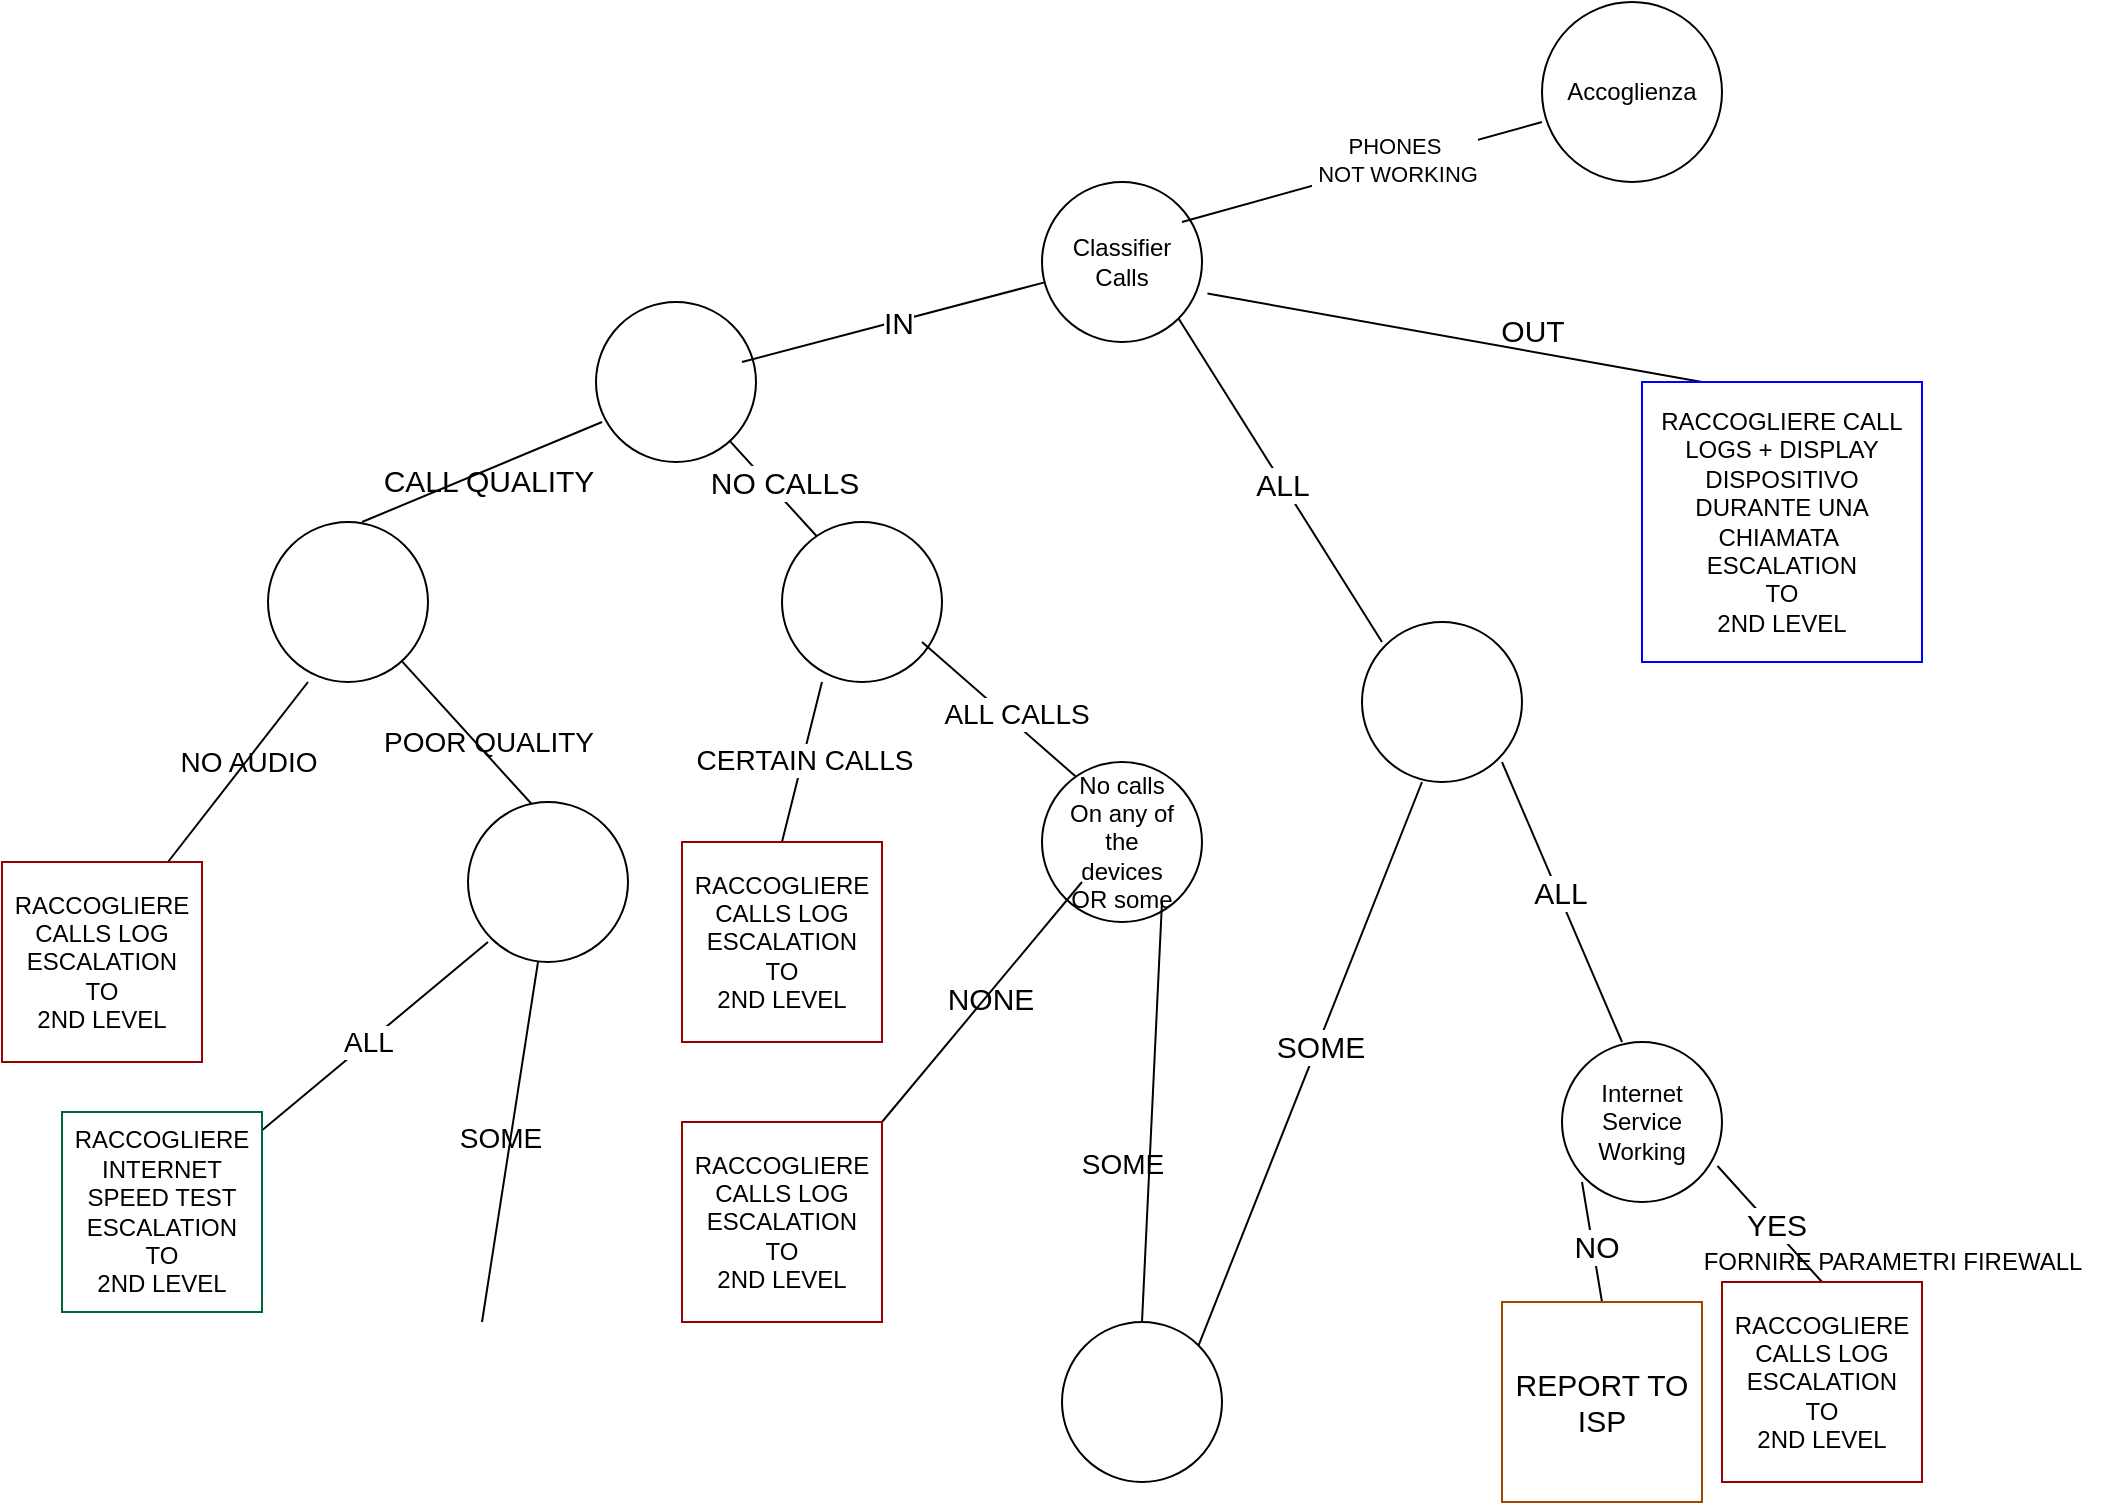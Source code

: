 <mxfile version="26.1.1">
  <diagram name="Pagina-1" id="xXN1keMJTsimZvRvfmzJ">
    <mxGraphModel dx="2620" dy="943" grid="1" gridSize="10" guides="1" tooltips="1" connect="1" arrows="1" fold="1" page="1" pageScale="1" pageWidth="827" pageHeight="1169" math="0" shadow="0">
      <root>
        <mxCell id="0" />
        <mxCell id="1" parent="0" />
        <mxCell id="oTNWS6xz9wXN6uvySlti-1" value="Accoglienza" style="ellipse;whiteSpace=wrap;html=1;aspect=fixed;" vertex="1" parent="1">
          <mxGeometry x="-20" y="10" width="90" height="90" as="geometry" />
        </mxCell>
        <mxCell id="oTNWS6xz9wXN6uvySlti-3" value="Classifier &lt;br&gt;&lt;div&gt;Calls&lt;/div&gt;" style="ellipse;whiteSpace=wrap;html=1;aspect=fixed;" vertex="1" parent="1">
          <mxGeometry x="-270" y="100" width="80" height="80" as="geometry" />
        </mxCell>
        <mxCell id="oTNWS6xz9wXN6uvySlti-4" value="" style="endArrow=none;html=1;rounded=0;" edge="1" parent="1">
          <mxGeometry width="50" height="50" relative="1" as="geometry">
            <mxPoint x="-200" y="120" as="sourcePoint" />
            <mxPoint x="-20" y="70" as="targetPoint" />
          </mxGeometry>
        </mxCell>
        <mxCell id="oTNWS6xz9wXN6uvySlti-5" value="&lt;div&gt;PHONES&lt;/div&gt;&lt;div&gt;&amp;nbsp;NOT WORKING&lt;/div&gt;" style="edgeLabel;html=1;align=center;verticalAlign=middle;resizable=0;points=[];" vertex="1" connectable="0" parent="oTNWS6xz9wXN6uvySlti-4">
          <mxGeometry x="0.182" y="2" relative="1" as="geometry">
            <mxPoint as="offset" />
          </mxGeometry>
        </mxCell>
        <mxCell id="oTNWS6xz9wXN6uvySlti-6" value="&lt;div&gt;&lt;br&gt;&lt;/div&gt;&lt;div&gt;&lt;br&gt;&lt;/div&gt;" style="edgeLabel;html=1;align=center;verticalAlign=middle;resizable=0;points=[];" vertex="1" connectable="0" parent="oTNWS6xz9wXN6uvySlti-4">
          <mxGeometry x="0.031" y="5" relative="1" as="geometry">
            <mxPoint y="-1" as="offset" />
          </mxGeometry>
        </mxCell>
        <mxCell id="oTNWS6xz9wXN6uvySlti-8" value="" style="ellipse;whiteSpace=wrap;html=1;aspect=fixed;" vertex="1" parent="1">
          <mxGeometry x="-493" y="160" width="80" height="80" as="geometry" />
        </mxCell>
        <mxCell id="oTNWS6xz9wXN6uvySlti-10" value="" style="endArrow=none;html=1;rounded=0;fontSize=20;" edge="1" parent="1" target="oTNWS6xz9wXN6uvySlti-3">
          <mxGeometry width="50" height="50" relative="1" as="geometry">
            <mxPoint x="-420" y="190" as="sourcePoint" />
            <mxPoint x="-330" y="150" as="targetPoint" />
          </mxGeometry>
        </mxCell>
        <mxCell id="oTNWS6xz9wXN6uvySlti-12" value="&lt;font style=&quot;font-size: 15px;&quot;&gt;IN&lt;/font&gt;" style="edgeLabel;html=1;align=center;verticalAlign=middle;resizable=0;points=[];" vertex="1" connectable="0" parent="oTNWS6xz9wXN6uvySlti-10">
          <mxGeometry x="0.03" relative="1" as="geometry">
            <mxPoint as="offset" />
          </mxGeometry>
        </mxCell>
        <mxCell id="oTNWS6xz9wXN6uvySlti-13" value="" style="endArrow=none;html=1;rounded=0;" edge="1" parent="1" source="oTNWS6xz9wXN6uvySlti-8">
          <mxGeometry width="50" height="50" relative="1" as="geometry">
            <mxPoint x="-620" y="270" as="sourcePoint" />
            <mxPoint x="-380" y="280" as="targetPoint" />
          </mxGeometry>
        </mxCell>
        <mxCell id="oTNWS6xz9wXN6uvySlti-15" value="&lt;font style=&quot;font-size: 15px;&quot;&gt;NO CALLS&lt;/font&gt;" style="edgeLabel;html=1;align=center;verticalAlign=middle;resizable=0;points=[];" vertex="1" connectable="0" parent="oTNWS6xz9wXN6uvySlti-13">
          <mxGeometry x="-0.007" y="1" relative="1" as="geometry">
            <mxPoint x="3" y="-4" as="offset" />
          </mxGeometry>
        </mxCell>
        <mxCell id="oTNWS6xz9wXN6uvySlti-14" value="" style="ellipse;whiteSpace=wrap;html=1;aspect=fixed;" vertex="1" parent="1">
          <mxGeometry x="-400" y="270" width="80" height="80" as="geometry" />
        </mxCell>
        <mxCell id="oTNWS6xz9wXN6uvySlti-17" value="" style="endArrow=none;html=1;rounded=0;" edge="1" parent="1">
          <mxGeometry width="50" height="50" relative="1" as="geometry">
            <mxPoint x="-400" y="430" as="sourcePoint" />
            <mxPoint x="-380" y="350" as="targetPoint" />
          </mxGeometry>
        </mxCell>
        <mxCell id="oTNWS6xz9wXN6uvySlti-18" value="&lt;font style=&quot;font-size: 14px;&quot;&gt;CERTAIN CALLS&lt;/font&gt;" style="edgeLabel;html=1;align=center;verticalAlign=middle;resizable=0;points=[];" vertex="1" connectable="0" parent="oTNWS6xz9wXN6uvySlti-17">
          <mxGeometry x="0.045" relative="1" as="geometry">
            <mxPoint as="offset" />
          </mxGeometry>
        </mxCell>
        <mxCell id="oTNWS6xz9wXN6uvySlti-19" value="RACCOGLIERE CALLS LOG&lt;br&gt;ESCALATION &lt;br&gt;TO&lt;br&gt;2ND LEVEL" style="whiteSpace=wrap;html=1;aspect=fixed;strokeColor=#990000;" vertex="1" parent="1">
          <mxGeometry x="-450" y="430" width="100" height="100" as="geometry" />
        </mxCell>
        <mxCell id="oTNWS6xz9wXN6uvySlti-20" value="" style="endArrow=none;html=1;rounded=0;" edge="1" parent="1">
          <mxGeometry width="50" height="50" relative="1" as="geometry">
            <mxPoint x="-250" y="400" as="sourcePoint" />
            <mxPoint x="-330" y="330" as="targetPoint" />
          </mxGeometry>
        </mxCell>
        <mxCell id="oTNWS6xz9wXN6uvySlti-22" value="&lt;font style=&quot;font-size: 14px;&quot;&gt;ALL CALLS&lt;/font&gt;" style="edgeLabel;html=1;align=center;verticalAlign=middle;resizable=0;points=[];" vertex="1" connectable="0" parent="1">
          <mxGeometry x="-283.014" y="365.797" as="geometry" />
        </mxCell>
        <mxCell id="oTNWS6xz9wXN6uvySlti-23" value="&lt;font style=&quot;font-size: 14px;&quot;&gt;NO AUDIO&lt;/font&gt;" style="edgeLabel;html=1;align=center;verticalAlign=middle;resizable=0;points=[];" vertex="1" connectable="0" parent="1">
          <mxGeometry x="-667.004" y="389.997" as="geometry" />
        </mxCell>
        <mxCell id="oTNWS6xz9wXN6uvySlti-24" value="&lt;font style=&quot;font-size: 14px;&quot;&gt;POOR QUALITY&lt;/font&gt;" style="edgeLabel;html=1;align=center;verticalAlign=middle;resizable=0;points=[];" vertex="1" connectable="0" parent="1">
          <mxGeometry x="-547.004" y="379.997" as="geometry" />
        </mxCell>
        <mxCell id="oTNWS6xz9wXN6uvySlti-25" value="&lt;font style=&quot;font-size: 15px;&quot;&gt;NONE&lt;/font&gt;" style="edgeLabel;html=1;align=center;verticalAlign=middle;resizable=0;points=[];" vertex="1" connectable="0" parent="1">
          <mxGeometry x="-280.004" y="519.997" as="geometry">
            <mxPoint x="-16" y="-12" as="offset" />
          </mxGeometry>
        </mxCell>
        <mxCell id="oTNWS6xz9wXN6uvySlti-26" value="&lt;font style=&quot;font-size: 14px;&quot;&gt;SOME&lt;/font&gt;" style="edgeLabel;html=1;align=center;verticalAlign=middle;resizable=0;points=[];" vertex="1" connectable="0" parent="1">
          <mxGeometry x="-290.004" y="614.997" as="geometry">
            <mxPoint x="60" y="-24" as="offset" />
          </mxGeometry>
        </mxCell>
        <mxCell id="oTNWS6xz9wXN6uvySlti-27" value="&lt;font style=&quot;font-size: 15px;&quot;&gt;OUT&lt;/font&gt;" style="edgeLabel;html=1;align=center;verticalAlign=middle;resizable=0;points=[];" vertex="1" connectable="0" parent="1">
          <mxGeometry x="-150.004" y="219.997" as="geometry">
            <mxPoint x="125" y="-46" as="offset" />
          </mxGeometry>
        </mxCell>
        <mxCell id="oTNWS6xz9wXN6uvySlti-28" value="&lt;font style=&quot;font-size: 15px;&quot;&gt;CALL QUALITY&lt;/font&gt;" style="edgeLabel;html=1;align=center;verticalAlign=middle;resizable=0;points=[];" vertex="1" connectable="0" parent="1">
          <mxGeometry x="-547.004" y="249.997" as="geometry">
            <mxPoint y="-1" as="offset" />
          </mxGeometry>
        </mxCell>
        <mxCell id="oTNWS6xz9wXN6uvySlti-29" value="No calls&lt;br/&gt;On any of&lt;br/&gt;the&lt;br/&gt;devices&lt;br/&gt;OR some" style="ellipse;whiteSpace=wrap;html=1;aspect=fixed;" vertex="1" parent="1">
          <mxGeometry x="-270" y="390" width="80" height="80" as="geometry" />
        </mxCell>
        <mxCell id="oTNWS6xz9wXN6uvySlti-30" value="" style="endArrow=none;html=1;rounded=0;" edge="1" parent="1">
          <mxGeometry width="50" height="50" relative="1" as="geometry">
            <mxPoint x="-350" y="570" as="sourcePoint" />
            <mxPoint x="-250" y="450" as="targetPoint" />
          </mxGeometry>
        </mxCell>
        <mxCell id="oTNWS6xz9wXN6uvySlti-32" value="RACCOGLIERE CALLS LOG&lt;br&gt;ESCALATION &lt;br&gt;TO&lt;br&gt;2ND LEVEL" style="whiteSpace=wrap;html=1;aspect=fixed;strokeColor=#990000;" vertex="1" parent="1">
          <mxGeometry x="-450" y="570" width="100" height="100" as="geometry" />
        </mxCell>
        <mxCell id="oTNWS6xz9wXN6uvySlti-34" value="" style="endArrow=none;html=1;rounded=0;exitX=1;exitY=1;exitDx=0;exitDy=0;" edge="1" parent="1" source="oTNWS6xz9wXN6uvySlti-3">
          <mxGeometry width="50" height="50" relative="1" as="geometry">
            <mxPoint x="-230" y="490" as="sourcePoint" />
            <mxPoint x="-100" y="330" as="targetPoint" />
          </mxGeometry>
        </mxCell>
        <mxCell id="oTNWS6xz9wXN6uvySlti-35" value="" style="ellipse;whiteSpace=wrap;html=1;aspect=fixed;" vertex="1" parent="1">
          <mxGeometry x="-110" y="320" width="80" height="80" as="geometry" />
        </mxCell>
        <mxCell id="oTNWS6xz9wXN6uvySlti-36" value="" style="endArrow=none;html=1;rounded=0;entryX=0.038;entryY=0.75;entryDx=0;entryDy=0;entryPerimeter=0;" edge="1" parent="1" target="oTNWS6xz9wXN6uvySlti-8">
          <mxGeometry width="50" height="50" relative="1" as="geometry">
            <mxPoint x="-610" y="270" as="sourcePoint" />
            <mxPoint x="-829.014" y="210.295" as="targetPoint" />
          </mxGeometry>
        </mxCell>
        <mxCell id="oTNWS6xz9wXN6uvySlti-37" value="" style="ellipse;whiteSpace=wrap;html=1;aspect=fixed;" vertex="1" parent="1">
          <mxGeometry x="-657" y="270" width="80" height="80" as="geometry" />
        </mxCell>
        <mxCell id="oTNWS6xz9wXN6uvySlti-38" value="" style="endArrow=none;html=1;rounded=0;exitX=0.5;exitY=0;exitDx=0;exitDy=0;" edge="1" parent="1" source="oTNWS6xz9wXN6uvySlti-61">
          <mxGeometry width="50" height="50" relative="1" as="geometry">
            <mxPoint x="-150" y="580" as="sourcePoint" />
            <mxPoint x="-210" y="460" as="targetPoint" />
          </mxGeometry>
        </mxCell>
        <mxCell id="oTNWS6xz9wXN6uvySlti-39" value="" style="endArrow=none;html=1;rounded=0;" edge="1" parent="1">
          <mxGeometry width="50" height="50" relative="1" as="geometry">
            <mxPoint x="-707" y="440" as="sourcePoint" />
            <mxPoint x="-637" y="350" as="targetPoint" />
          </mxGeometry>
        </mxCell>
        <mxCell id="oTNWS6xz9wXN6uvySlti-40" value="" style="endArrow=none;html=1;rounded=0;" edge="1" parent="1" target="oTNWS6xz9wXN6uvySlti-37">
          <mxGeometry width="50" height="50" relative="1" as="geometry">
            <mxPoint x="-517" y="420" as="sourcePoint" />
            <mxPoint x="-477" y="420" as="targetPoint" />
          </mxGeometry>
        </mxCell>
        <mxCell id="oTNWS6xz9wXN6uvySlti-42" value="RACCOGLIERE CALLS LOG&lt;br&gt;ESCALATION &lt;br&gt;TO&lt;br&gt;2ND LEVEL" style="whiteSpace=wrap;html=1;aspect=fixed;strokeColor=#990000;" vertex="1" parent="1">
          <mxGeometry x="-790" y="440" width="100" height="100" as="geometry" />
        </mxCell>
        <mxCell id="oTNWS6xz9wXN6uvySlti-43" value="" style="ellipse;whiteSpace=wrap;html=1;aspect=fixed;" vertex="1" parent="1">
          <mxGeometry x="-557" y="410" width="80" height="80" as="geometry" />
        </mxCell>
        <mxCell id="oTNWS6xz9wXN6uvySlti-44" value="" style="endArrow=none;html=1;rounded=0;" edge="1" parent="1">
          <mxGeometry width="50" height="50" relative="1" as="geometry">
            <mxPoint x="-547" y="480" as="sourcePoint" />
            <mxPoint x="-667" y="580" as="targetPoint" />
          </mxGeometry>
        </mxCell>
        <mxCell id="oTNWS6xz9wXN6uvySlti-45" value="RACCOGLIERE INTERNET SPEED TEST&lt;br&gt;ESCALATION &lt;br&gt;TO&lt;br&gt;2ND LEVEL" style="whiteSpace=wrap;html=1;aspect=fixed;labelBorderColor=none;strokeColor=#006633;" vertex="1" parent="1">
          <mxGeometry x="-760" y="565" width="100" height="100" as="geometry" />
        </mxCell>
        <mxCell id="oTNWS6xz9wXN6uvySlti-46" value="&lt;font style=&quot;font-size: 14px;&quot;&gt;ALL&lt;/font&gt;" style="edgeLabel;html=1;align=center;verticalAlign=middle;resizable=0;points=[];" vertex="1" connectable="0" parent="1">
          <mxGeometry x="-607.004" y="529.997" as="geometry" />
        </mxCell>
        <mxCell id="oTNWS6xz9wXN6uvySlti-47" value="&lt;font style=&quot;font-size: 14px;&quot;&gt;SOME&lt;/font&gt;" style="edgeLabel;html=1;align=center;verticalAlign=middle;resizable=0;points=[];" vertex="1" connectable="0" parent="1">
          <mxGeometry x="-517.004" y="589.997" as="geometry">
            <mxPoint x="-24" y="-12" as="offset" />
          </mxGeometry>
        </mxCell>
        <mxCell id="oTNWS6xz9wXN6uvySlti-48" value="" style="endArrow=none;html=1;rounded=0;" edge="1" parent="1">
          <mxGeometry width="50" height="50" relative="1" as="geometry">
            <mxPoint x="-550" y="670" as="sourcePoint" />
            <mxPoint x="-522" y="490" as="targetPoint" />
          </mxGeometry>
        </mxCell>
        <mxCell id="oTNWS6xz9wXN6uvySlti-52" value="" style="endArrow=none;html=1;rounded=0;entryX=1.034;entryY=0.697;entryDx=0;entryDy=0;entryPerimeter=0;" edge="1" parent="1" target="oTNWS6xz9wXN6uvySlti-3">
          <mxGeometry width="50" height="50" relative="1" as="geometry">
            <mxPoint x="60" y="200" as="sourcePoint" />
            <mxPoint x="-110" y="170" as="targetPoint" />
          </mxGeometry>
        </mxCell>
        <mxCell id="oTNWS6xz9wXN6uvySlti-53" value="&lt;font style=&quot;font-size: 15px;&quot;&gt;ALL&lt;/font&gt;" style="edgeLabel;html=1;align=center;verticalAlign=middle;resizable=0;points=[];" vertex="1" connectable="0" parent="oTNWS6xz9wXN6uvySlti-52">
          <mxGeometry x="0.076" y="-4" relative="1" as="geometry">
            <mxPoint x="-78" y="78" as="offset" />
          </mxGeometry>
        </mxCell>
        <mxCell id="oTNWS6xz9wXN6uvySlti-56" value="RACCOGLIERE CALL LOGS + DISPLAY DISPOSITIVO DURANTE UNA CHIAMATA&amp;nbsp; &lt;br&gt;ESCALATION &lt;br&gt;TO&lt;br&gt;2ND LEVEL" style="whiteSpace=wrap;html=1;aspect=fixed;strokeColor=#0000FF;" vertex="1" parent="1">
          <mxGeometry x="30" y="200" width="140" height="140" as="geometry" />
        </mxCell>
        <mxCell id="oTNWS6xz9wXN6uvySlti-57" value="" style="endArrow=none;html=1;rounded=0;exitX=1;exitY=0;exitDx=0;exitDy=0;" edge="1" parent="1" source="oTNWS6xz9wXN6uvySlti-61">
          <mxGeometry width="50" height="50" relative="1" as="geometry">
            <mxPoint x="-130" y="580" as="sourcePoint" />
            <mxPoint x="-80" y="400" as="targetPoint" />
          </mxGeometry>
        </mxCell>
        <mxCell id="oTNWS6xz9wXN6uvySlti-60" value="&lt;font style=&quot;font-size: 15px;&quot;&gt;SOME&lt;/font&gt;" style="edgeLabel;html=1;align=center;verticalAlign=middle;resizable=0;points=[];" vertex="1" connectable="0" parent="oTNWS6xz9wXN6uvySlti-57">
          <mxGeometry x="0.068" y="-1" relative="1" as="geometry">
            <mxPoint as="offset" />
          </mxGeometry>
        </mxCell>
        <mxCell id="oTNWS6xz9wXN6uvySlti-58" value="" style="endArrow=none;html=1;rounded=0;" edge="1" parent="1">
          <mxGeometry width="50" height="50" relative="1" as="geometry">
            <mxPoint x="20" y="530" as="sourcePoint" />
            <mxPoint x="-40" y="390" as="targetPoint" />
          </mxGeometry>
        </mxCell>
        <mxCell id="oTNWS6xz9wXN6uvySlti-59" value="&lt;font style=&quot;font-size: 15px;&quot;&gt;ALL&lt;/font&gt;" style="edgeLabel;html=1;align=center;verticalAlign=middle;resizable=0;points=[];" vertex="1" connectable="0" parent="oTNWS6xz9wXN6uvySlti-58">
          <mxGeometry x="0.072" y="-1" relative="1" as="geometry">
            <mxPoint as="offset" />
          </mxGeometry>
        </mxCell>
        <mxCell id="oTNWS6xz9wXN6uvySlti-61" value="" style="ellipse;whiteSpace=wrap;html=1;aspect=fixed;" vertex="1" parent="1">
          <mxGeometry x="-260" y="670" width="80" height="80" as="geometry" />
        </mxCell>
        <mxCell id="oTNWS6xz9wXN6uvySlti-62" value="Internet&lt;br/&gt;Service&lt;br/&gt;Working" style="ellipse;whiteSpace=wrap;html=1;aspect=fixed;" vertex="1" parent="1">
          <mxGeometry x="-10" y="530" width="80" height="80" as="geometry" />
        </mxCell>
        <mxCell id="oTNWS6xz9wXN6uvySlti-63" value="" style="endArrow=none;html=1;rounded=0;exitX=0.5;exitY=0;exitDx=0;exitDy=0;" edge="1" parent="1" source="oTNWS6xz9wXN6uvySlti-68">
          <mxGeometry width="50" height="50" relative="1" as="geometry">
            <mxPoint x="-50" y="680" as="sourcePoint" />
            <mxPoint y="600" as="targetPoint" />
          </mxGeometry>
        </mxCell>
        <mxCell id="oTNWS6xz9wXN6uvySlti-64" value="&lt;font style=&quot;font-size: 15px;&quot;&gt;NO&lt;/font&gt;" style="edgeLabel;html=1;align=center;verticalAlign=middle;resizable=0;points=[];" vertex="1" connectable="0" parent="oTNWS6xz9wXN6uvySlti-63">
          <mxGeometry x="-0.07" y="-1" relative="1" as="geometry">
            <mxPoint as="offset" />
          </mxGeometry>
        </mxCell>
        <mxCell id="oTNWS6xz9wXN6uvySlti-65" value="" style="endArrow=none;html=1;rounded=0;entryX=0.972;entryY=0.775;entryDx=0;entryDy=0;entryPerimeter=0;" edge="1" parent="1" target="oTNWS6xz9wXN6uvySlti-62">
          <mxGeometry width="50" height="50" relative="1" as="geometry">
            <mxPoint x="120" y="650" as="sourcePoint" />
            <mxPoint x="170" y="600" as="targetPoint" />
          </mxGeometry>
        </mxCell>
        <mxCell id="oTNWS6xz9wXN6uvySlti-67" value="&lt;font style=&quot;font-size: 15px;&quot;&gt;YES&lt;/font&gt;" style="edgeLabel;html=1;align=center;verticalAlign=middle;resizable=0;points=[];" vertex="1" connectable="0" parent="1">
          <mxGeometry x="-30.005" y="640.0" as="geometry">
            <mxPoint x="127" y="-19" as="offset" />
          </mxGeometry>
        </mxCell>
        <mxCell id="oTNWS6xz9wXN6uvySlti-68" value="&lt;font style=&quot;font-size: 15px;&quot;&gt;REPORT TO ISP&lt;/font&gt;" style="whiteSpace=wrap;html=1;aspect=fixed;strokeColor=#994C00;" vertex="1" parent="1">
          <mxGeometry x="-40" y="660" width="100" height="100" as="geometry" />
        </mxCell>
        <mxCell id="oTNWS6xz9wXN6uvySlti-69" value="RACCOGLIERE CALLS LOG&lt;br&gt;ESCALATION &lt;br&gt;TO&lt;br&gt;2ND LEVEL" style="whiteSpace=wrap;html=1;aspect=fixed;strokeColor=#990000;" vertex="1" parent="1">
          <mxGeometry x="70" y="650" width="100" height="100" as="geometry" />
        </mxCell>
        <mxCell id="oTNWS6xz9wXN6uvySlti-70" value="FORNIRE PARAMETRI FIREWALL" style="text;html=1;align=center;verticalAlign=middle;resizable=0;points=[];autosize=1;strokeColor=none;fillColor=none;" vertex="1" parent="1">
          <mxGeometry x="50" y="625" width="210" height="30" as="geometry" />
        </mxCell>
      </root>
    </mxGraphModel>
  </diagram>
</mxfile>
